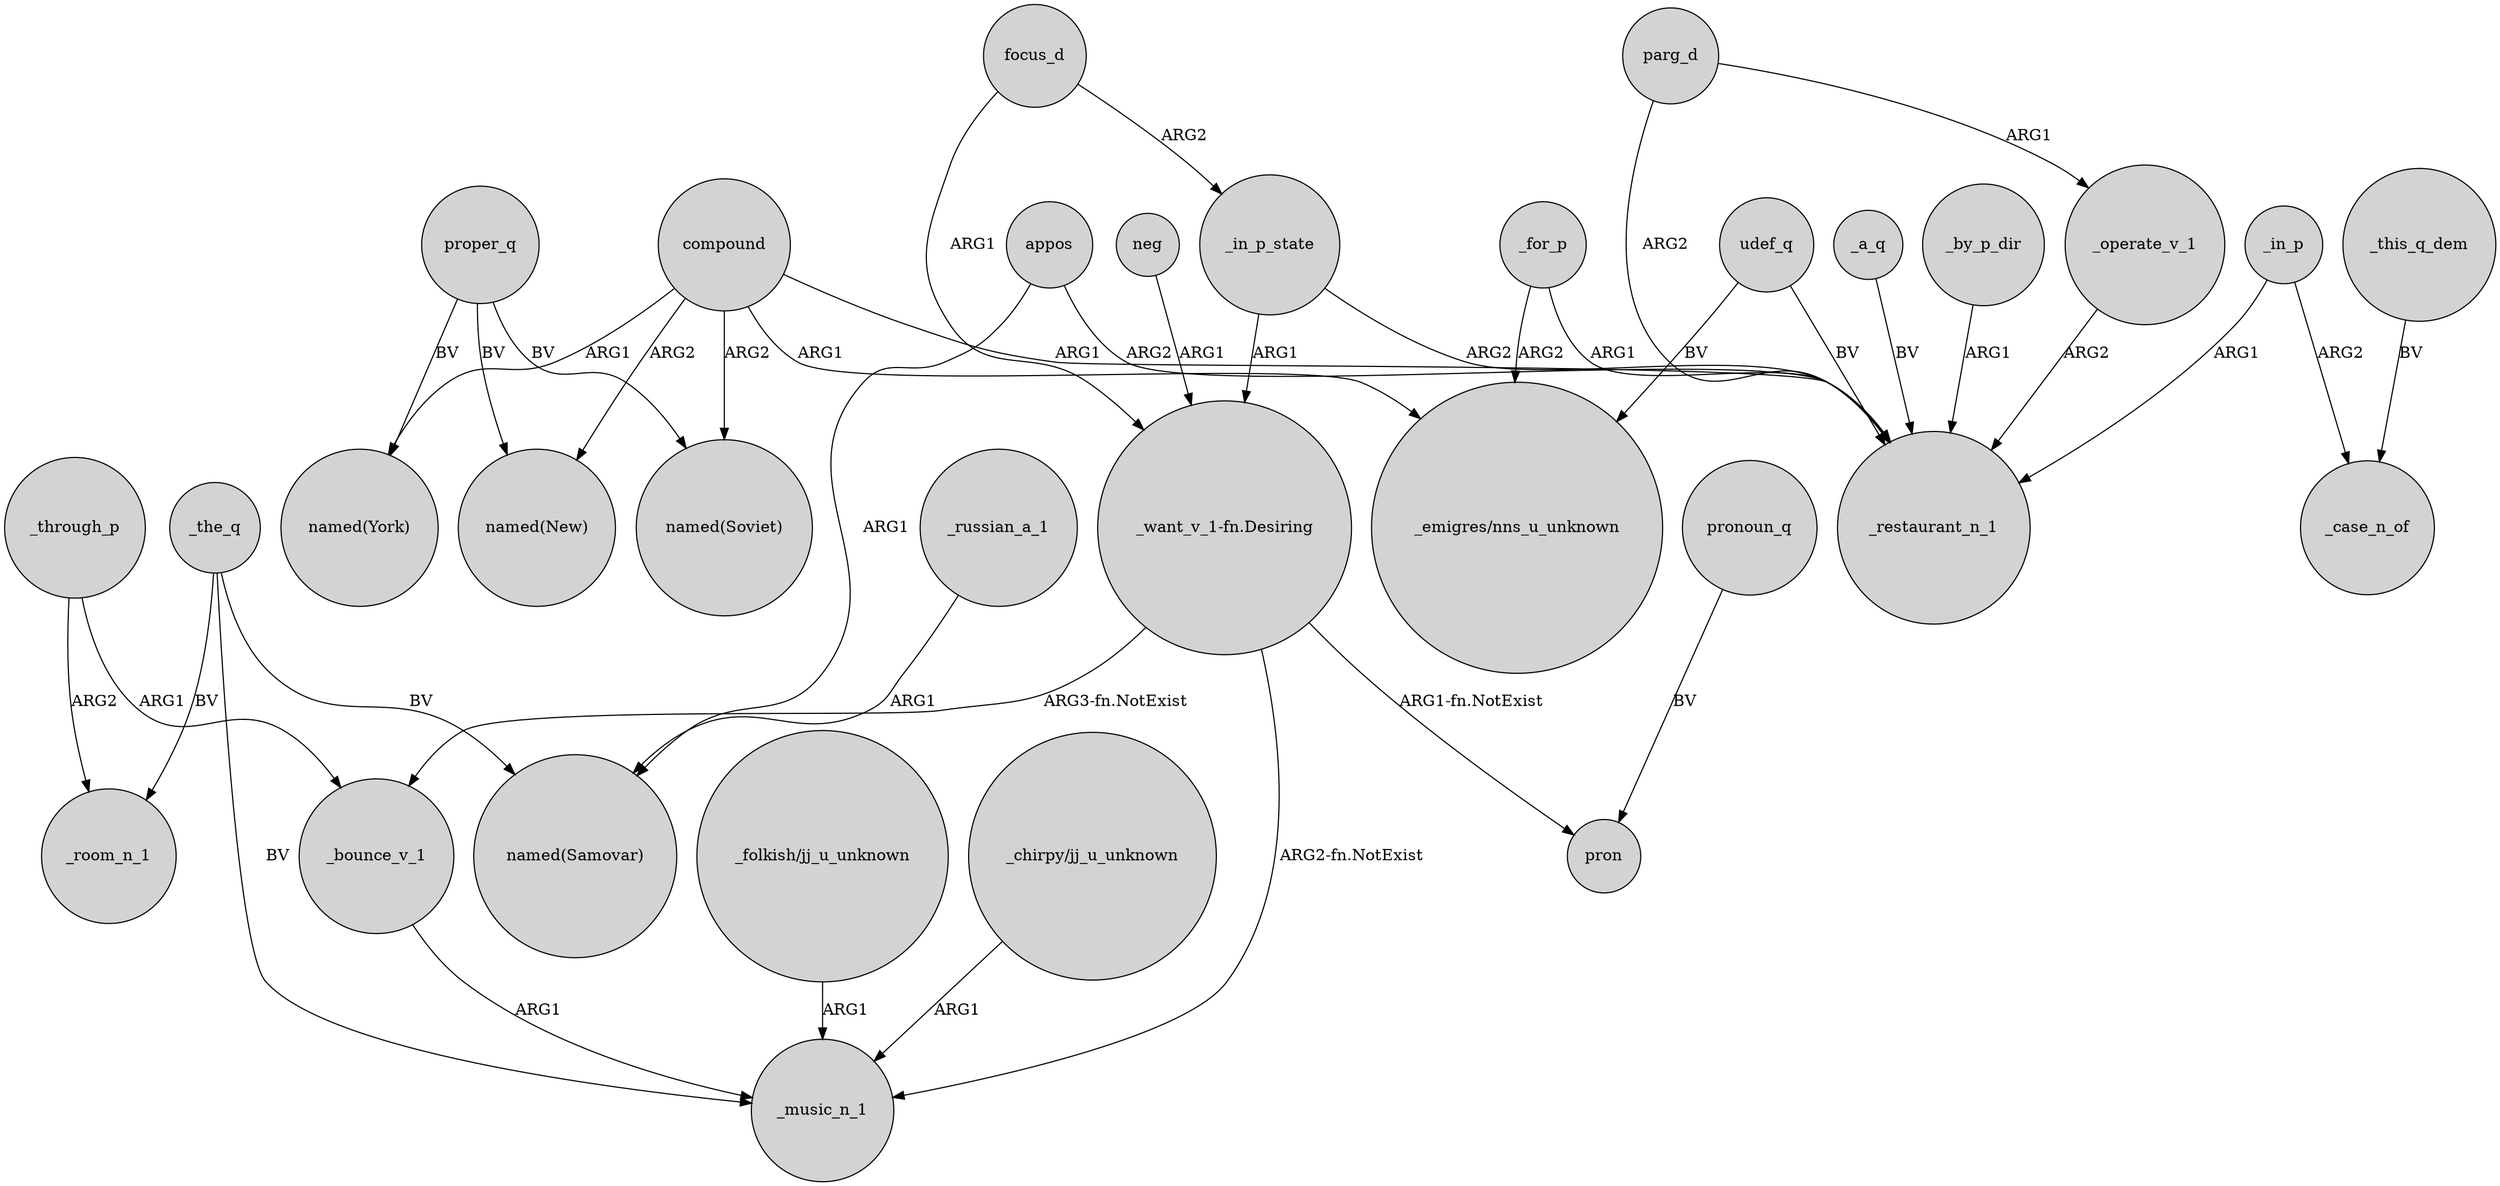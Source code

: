 digraph {
	node [shape=circle style=filled]
	_through_p -> _room_n_1 [label=ARG2]
	_russian_a_1 -> "named(Samovar)" [label=ARG1]
	udef_q -> "_emigres/nns_u_unknown" [label=BV]
	"_folkish/jj_u_unknown" -> _music_n_1 [label=ARG1]
	compound -> "named(New)" [label=ARG2]
	"_want_v_1-fn.Desiring" -> pron [label="ARG1-fn.NotExist"]
	proper_q -> "named(New)" [label=BV]
	appos -> _restaurant_n_1 [label=ARG2]
	focus_d -> _in_p_state [label=ARG2]
	"_chirpy/jj_u_unknown" -> _music_n_1 [label=ARG1]
	appos -> "named(Samovar)" [label=ARG1]
	_for_p -> _restaurant_n_1 [label=ARG1]
	_in_p -> _restaurant_n_1 [label=ARG1]
	focus_d -> "_want_v_1-fn.Desiring" [label=ARG1]
	proper_q -> "named(Soviet)" [label=BV]
	parg_d -> _operate_v_1 [label=ARG1]
	_this_q_dem -> _case_n_of [label=BV]
	pronoun_q -> pron [label=BV]
	_through_p -> _bounce_v_1 [label=ARG1]
	_in_p_state -> "_want_v_1-fn.Desiring" [label=ARG1]
	_a_q -> _restaurant_n_1 [label=BV]
	compound -> "named(York)" [label=ARG1]
	_for_p -> "_emigres/nns_u_unknown" [label=ARG2]
	_the_q -> _music_n_1 [label=BV]
	compound -> _restaurant_n_1 [label=ARG1]
	parg_d -> _restaurant_n_1 [label=ARG2]
	"_want_v_1-fn.Desiring" -> _bounce_v_1 [label="ARG3-fn.NotExist"]
	compound -> "named(Soviet)" [label=ARG2]
	_by_p_dir -> _restaurant_n_1 [label=ARG1]
	_in_p -> _case_n_of [label=ARG2]
	udef_q -> _restaurant_n_1 [label=BV]
	_operate_v_1 -> _restaurant_n_1 [label=ARG2]
	_the_q -> "named(Samovar)" [label=BV]
	_the_q -> _room_n_1 [label=BV]
	proper_q -> "named(York)" [label=BV]
	compound -> "_emigres/nns_u_unknown" [label=ARG1]
	_bounce_v_1 -> _music_n_1 [label=ARG1]
	_in_p_state -> _restaurant_n_1 [label=ARG2]
	neg -> "_want_v_1-fn.Desiring" [label=ARG1]
	"_want_v_1-fn.Desiring" -> _music_n_1 [label="ARG2-fn.NotExist"]
}
